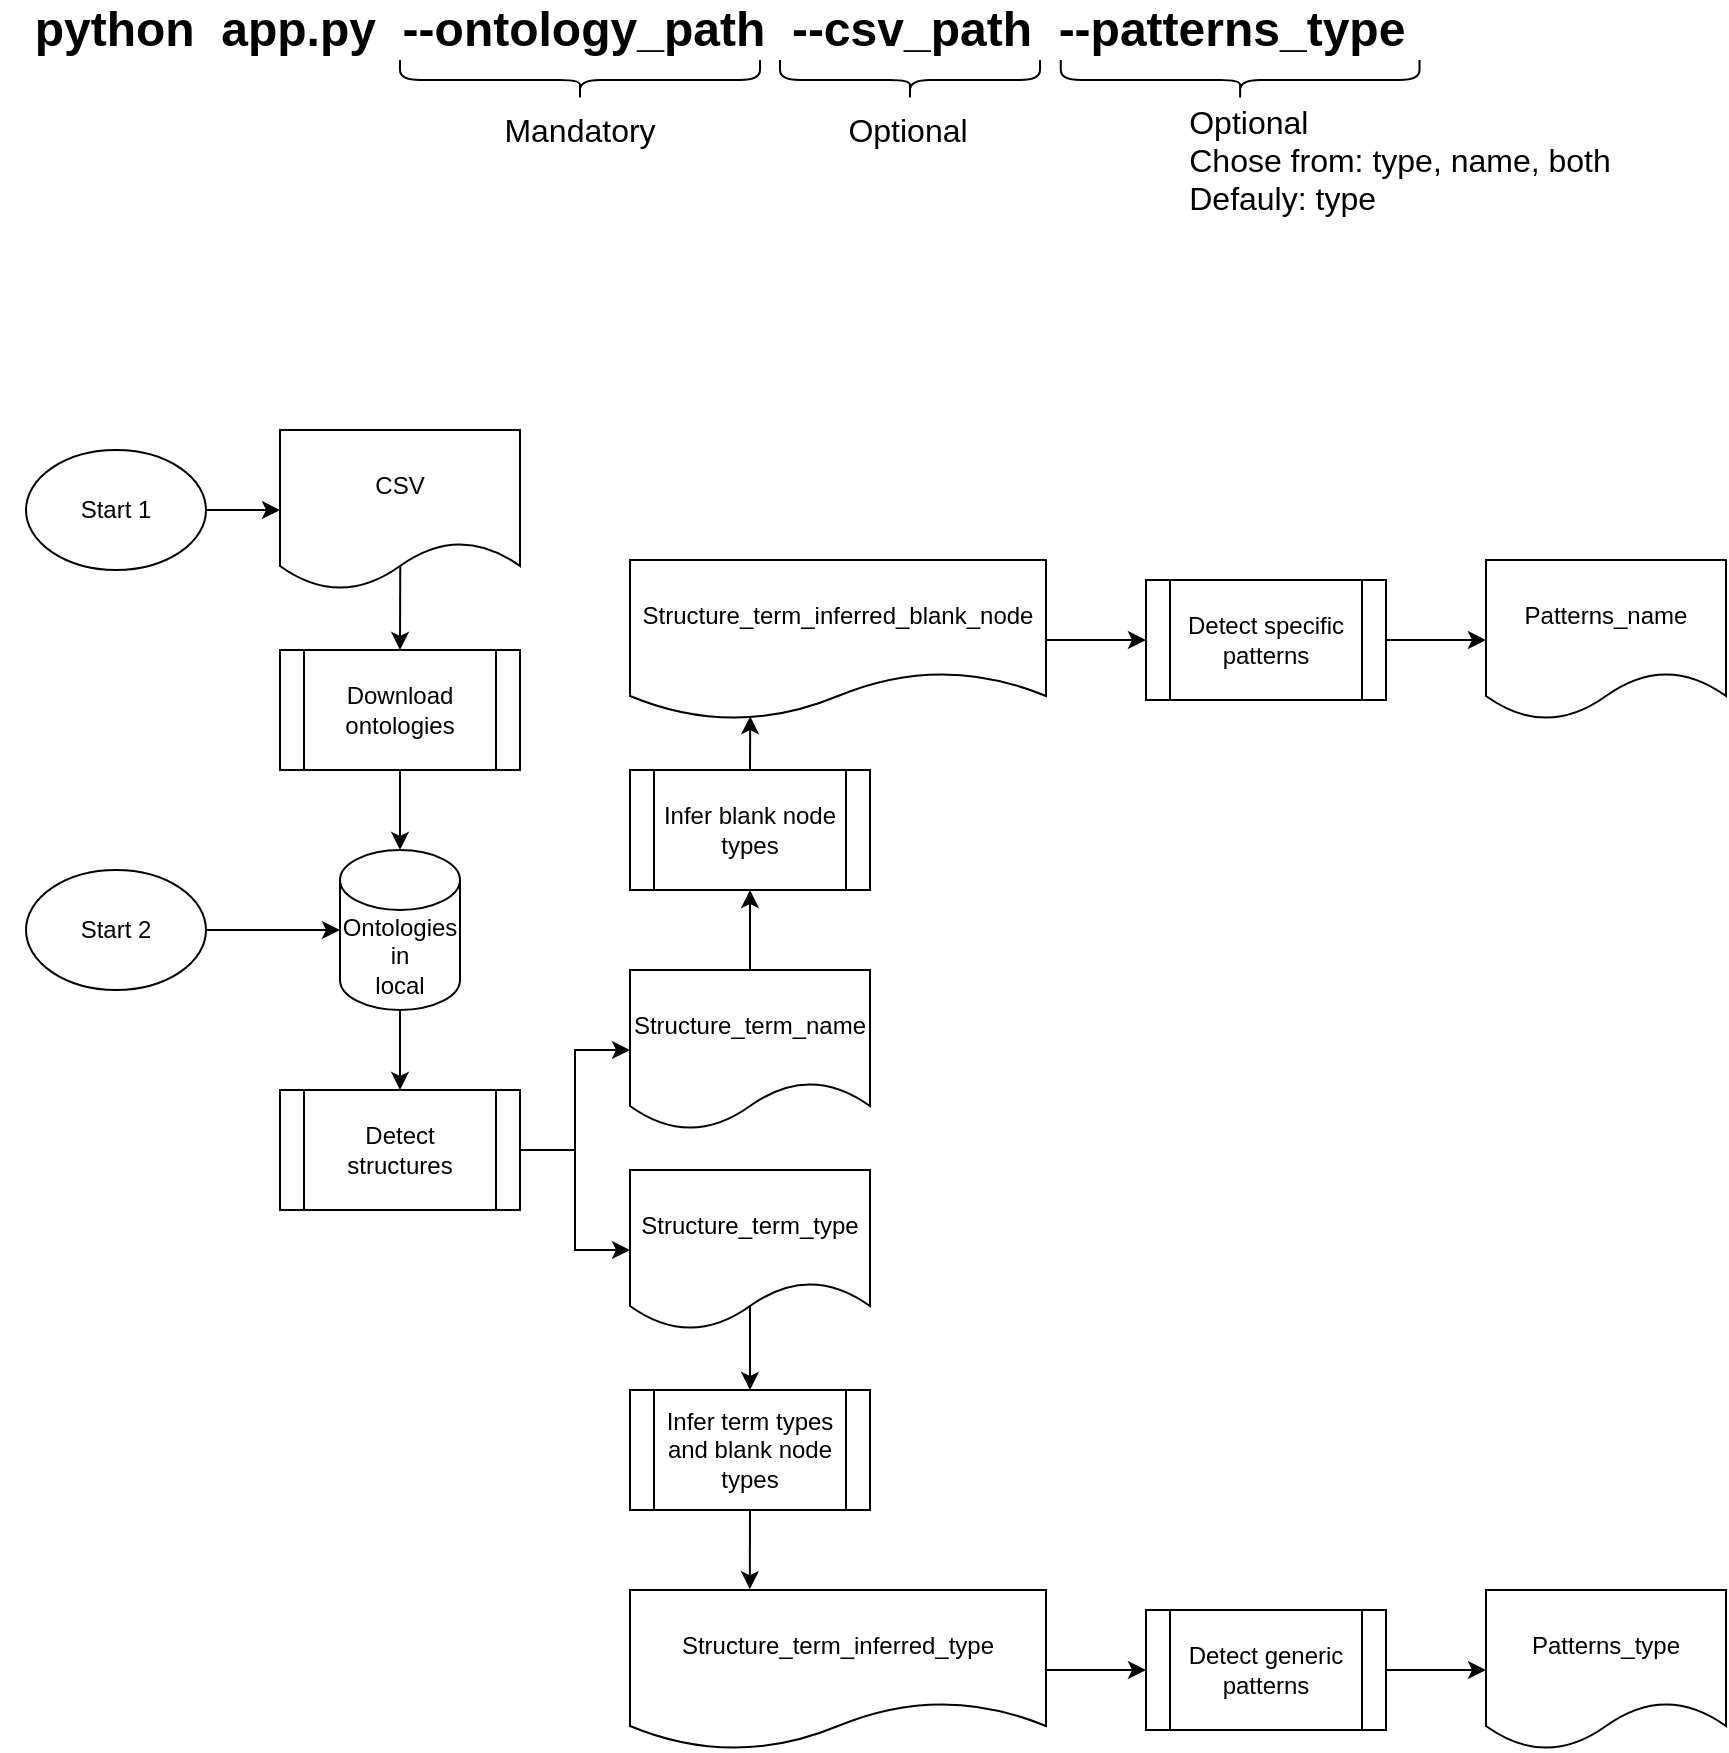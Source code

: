<mxfile version="22.1.21" type="device">
  <diagram name="Página-1" id="mPE1J9Nlh4gU2GfA061W">
    <mxGraphModel dx="1838" dy="703" grid="1" gridSize="10" guides="1" tooltips="1" connect="1" arrows="1" fold="1" page="1" pageScale="1" pageWidth="827" pageHeight="1169" math="0" shadow="0">
      <root>
        <mxCell id="0" />
        <mxCell id="1" parent="0" />
        <mxCell id="pl5qgwXr7iJRtKqWnqlZ-3" value="Patterns_type" style="shape=document;whiteSpace=wrap;html=1;boundedLbl=1;" parent="1" vertex="1">
          <mxGeometry x="750" y="835" width="120" height="80" as="geometry" />
        </mxCell>
        <mxCell id="pl5qgwXr7iJRtKqWnqlZ-4" value="CSV" style="shape=document;whiteSpace=wrap;html=1;boundedLbl=1;" parent="1" vertex="1">
          <mxGeometry x="147" y="255" width="120" height="80" as="geometry" />
        </mxCell>
        <mxCell id="pl5qgwXr7iJRtKqWnqlZ-5" value="Download&lt;br&gt;ontologies" style="shape=process;whiteSpace=wrap;html=1;backgroundOutline=1;" parent="1" vertex="1">
          <mxGeometry x="147" y="365" width="120" height="60" as="geometry" />
        </mxCell>
        <mxCell id="pl5qgwXr7iJRtKqWnqlZ-6" value="" style="endArrow=classic;html=1;rounded=0;entryX=0.5;entryY=0;entryDx=0;entryDy=0;exitX=0.501;exitY=0.849;exitDx=0;exitDy=0;exitPerimeter=0;" parent="1" source="pl5qgwXr7iJRtKqWnqlZ-4" target="pl5qgwXr7iJRtKqWnqlZ-5" edge="1">
          <mxGeometry width="50" height="50" relative="1" as="geometry">
            <mxPoint x="287" y="525" as="sourcePoint" />
            <mxPoint x="337" y="475" as="targetPoint" />
          </mxGeometry>
        </mxCell>
        <mxCell id="pl5qgwXr7iJRtKqWnqlZ-7" value="Ontologies&lt;br&gt;in&lt;br&gt;local" style="shape=cylinder3;whiteSpace=wrap;html=1;boundedLbl=1;backgroundOutline=1;size=15;" parent="1" vertex="1">
          <mxGeometry x="177" y="465" width="60" height="80" as="geometry" />
        </mxCell>
        <mxCell id="pl5qgwXr7iJRtKqWnqlZ-8" value="" style="endArrow=classic;html=1;rounded=0;entryX=0.5;entryY=0;entryDx=0;entryDy=0;exitX=0.5;exitY=1;exitDx=0;exitDy=0;entryPerimeter=0;" parent="1" source="pl5qgwXr7iJRtKqWnqlZ-5" target="pl5qgwXr7iJRtKqWnqlZ-7" edge="1">
          <mxGeometry width="50" height="50" relative="1" as="geometry">
            <mxPoint x="217" y="293" as="sourcePoint" />
            <mxPoint x="217" y="355" as="targetPoint" />
          </mxGeometry>
        </mxCell>
        <mxCell id="pl5qgwXr7iJRtKqWnqlZ-9" value="" style="endArrow=classic;html=1;rounded=0;entryX=0.5;entryY=0;entryDx=0;entryDy=0;exitX=0.5;exitY=1;exitDx=0;exitDy=0;exitPerimeter=0;" parent="1" source="pl5qgwXr7iJRtKqWnqlZ-7" target="pl5qgwXr7iJRtKqWnqlZ-10" edge="1">
          <mxGeometry width="50" height="50" relative="1" as="geometry">
            <mxPoint x="227" y="293" as="sourcePoint" />
            <mxPoint x="227" y="355" as="targetPoint" />
          </mxGeometry>
        </mxCell>
        <mxCell id="pl5qgwXr7iJRtKqWnqlZ-10" value="Detect&lt;br&gt;structures" style="shape=process;whiteSpace=wrap;html=1;backgroundOutline=1;" parent="1" vertex="1">
          <mxGeometry x="147" y="585" width="120" height="60" as="geometry" />
        </mxCell>
        <mxCell id="pl5qgwXr7iJRtKqWnqlZ-11" value="Structure_term_name" style="shape=document;whiteSpace=wrap;html=1;boundedLbl=1;" parent="1" vertex="1">
          <mxGeometry x="322" y="525" width="120" height="80" as="geometry" />
        </mxCell>
        <mxCell id="pl5qgwXr7iJRtKqWnqlZ-12" value="Structure_term_type" style="shape=document;whiteSpace=wrap;html=1;boundedLbl=1;" parent="1" vertex="1">
          <mxGeometry x="322" y="625" width="120" height="80" as="geometry" />
        </mxCell>
        <mxCell id="pl5qgwXr7iJRtKqWnqlZ-13" value="" style="endArrow=classic;html=1;rounded=0;entryX=0;entryY=0.5;entryDx=0;entryDy=0;exitX=1;exitY=0.5;exitDx=0;exitDy=0;edgeStyle=orthogonalEdgeStyle;" parent="1" source="pl5qgwXr7iJRtKqWnqlZ-10" target="pl5qgwXr7iJRtKqWnqlZ-11" edge="1">
          <mxGeometry width="50" height="50" relative="1" as="geometry">
            <mxPoint x="217" y="545" as="sourcePoint" />
            <mxPoint x="217" y="595" as="targetPoint" />
          </mxGeometry>
        </mxCell>
        <mxCell id="pl5qgwXr7iJRtKqWnqlZ-14" value="" style="endArrow=classic;html=1;rounded=0;entryX=0;entryY=0.5;entryDx=0;entryDy=0;exitX=1;exitY=0.5;exitDx=0;exitDy=0;edgeStyle=orthogonalEdgeStyle;" parent="1" source="pl5qgwXr7iJRtKqWnqlZ-10" target="pl5qgwXr7iJRtKqWnqlZ-12" edge="1">
          <mxGeometry width="50" height="50" relative="1" as="geometry">
            <mxPoint x="277" y="625" as="sourcePoint" />
            <mxPoint x="391" y="555" as="targetPoint" />
          </mxGeometry>
        </mxCell>
        <mxCell id="pl5qgwXr7iJRtKqWnqlZ-15" value="Infer term types&lt;br&gt;and blank node&lt;br&gt;types" style="shape=process;whiteSpace=wrap;html=1;backgroundOutline=1;" parent="1" vertex="1">
          <mxGeometry x="322" y="735" width="120" height="60" as="geometry" />
        </mxCell>
        <mxCell id="pl5qgwXr7iJRtKqWnqlZ-16" value="Structure_term_inferred_type" style="shape=document;whiteSpace=wrap;html=1;boundedLbl=1;" parent="1" vertex="1">
          <mxGeometry x="322" y="835" width="208" height="80" as="geometry" />
        </mxCell>
        <mxCell id="pl5qgwXr7iJRtKqWnqlZ-17" value="" style="endArrow=classic;html=1;rounded=0;entryX=0.5;entryY=0;entryDx=0;entryDy=0;exitX=0.5;exitY=0.848;exitDx=0;exitDy=0;exitPerimeter=0;" parent="1" source="pl5qgwXr7iJRtKqWnqlZ-12" target="pl5qgwXr7iJRtKqWnqlZ-15" edge="1">
          <mxGeometry width="50" height="50" relative="1" as="geometry">
            <mxPoint x="218" y="625" as="sourcePoint" />
            <mxPoint x="332" y="675" as="targetPoint" />
          </mxGeometry>
        </mxCell>
        <mxCell id="pl5qgwXr7iJRtKqWnqlZ-18" value="" style="endArrow=classic;html=1;rounded=0;entryX=0.288;entryY=-0.005;entryDx=0;entryDy=0;exitX=0.5;exitY=1;exitDx=0;exitDy=0;entryPerimeter=0;" parent="1" source="pl5qgwXr7iJRtKqWnqlZ-15" target="pl5qgwXr7iJRtKqWnqlZ-16" edge="1">
          <mxGeometry width="50" height="50" relative="1" as="geometry">
            <mxPoint x="392" y="703" as="sourcePoint" />
            <mxPoint x="392" y="745" as="targetPoint" />
          </mxGeometry>
        </mxCell>
        <mxCell id="pl5qgwXr7iJRtKqWnqlZ-19" value="Detect specific&lt;br&gt;patterns" style="shape=process;whiteSpace=wrap;html=1;backgroundOutline=1;" parent="1" vertex="1">
          <mxGeometry x="580" y="330" width="120" height="60" as="geometry" />
        </mxCell>
        <mxCell id="pl5qgwXr7iJRtKqWnqlZ-20" value="Detect generic&lt;br&gt;patterns" style="shape=process;whiteSpace=wrap;html=1;backgroundOutline=1;" parent="1" vertex="1">
          <mxGeometry x="580" y="845" width="120" height="60" as="geometry" />
        </mxCell>
        <mxCell id="pl5qgwXr7iJRtKqWnqlZ-21" value="" style="endArrow=classic;html=1;rounded=0;entryX=0;entryY=0.5;entryDx=0;entryDy=0;exitX=1;exitY=0.5;exitDx=0;exitDy=0;" parent="1" source="pl5qgwXr7iJRtKqWnqlZ-16" target="pl5qgwXr7iJRtKqWnqlZ-20" edge="1">
          <mxGeometry width="50" height="50" relative="1" as="geometry">
            <mxPoint x="392" y="805" as="sourcePoint" />
            <mxPoint x="392" y="845" as="targetPoint" />
          </mxGeometry>
        </mxCell>
        <mxCell id="pl5qgwXr7iJRtKqWnqlZ-22" value="" style="endArrow=classic;html=1;rounded=0;entryX=0;entryY=0.5;entryDx=0;entryDy=0;exitX=1;exitY=0.5;exitDx=0;exitDy=0;" parent="1" source="lVXh2lLHpUhqBKJ51-Kp-2" target="pl5qgwXr7iJRtKqWnqlZ-19" edge="1">
          <mxGeometry width="50" height="50" relative="1" as="geometry">
            <mxPoint x="480" y="885" as="sourcePoint" />
            <mxPoint x="548" y="885" as="targetPoint" />
          </mxGeometry>
        </mxCell>
        <mxCell id="pl5qgwXr7iJRtKqWnqlZ-23" value="Patterns_name" style="shape=document;whiteSpace=wrap;html=1;boundedLbl=1;" parent="1" vertex="1">
          <mxGeometry x="750" y="320" width="120" height="80" as="geometry" />
        </mxCell>
        <mxCell id="pl5qgwXr7iJRtKqWnqlZ-24" value="" style="endArrow=classic;html=1;rounded=0;entryX=0;entryY=0.5;entryDx=0;entryDy=0;exitX=1;exitY=0.5;exitDx=0;exitDy=0;" parent="1" source="pl5qgwXr7iJRtKqWnqlZ-19" target="pl5qgwXr7iJRtKqWnqlZ-23" edge="1">
          <mxGeometry width="50" height="50" relative="1" as="geometry">
            <mxPoint x="514" y="370" as="sourcePoint" />
            <mxPoint x="590" y="370" as="targetPoint" />
          </mxGeometry>
        </mxCell>
        <mxCell id="pl5qgwXr7iJRtKqWnqlZ-25" value="" style="endArrow=classic;html=1;rounded=0;entryX=0;entryY=0.5;entryDx=0;entryDy=0;exitX=1;exitY=0.5;exitDx=0;exitDy=0;" parent="1" source="pl5qgwXr7iJRtKqWnqlZ-20" target="pl5qgwXr7iJRtKqWnqlZ-3" edge="1">
          <mxGeometry width="50" height="50" relative="1" as="geometry">
            <mxPoint x="710" y="575" as="sourcePoint" />
            <mxPoint x="790" y="575" as="targetPoint" />
          </mxGeometry>
        </mxCell>
        <mxCell id="pl5qgwXr7iJRtKqWnqlZ-26" value="Start 1" style="ellipse;whiteSpace=wrap;html=1;" parent="1" vertex="1">
          <mxGeometry x="20" y="265" width="90" height="60" as="geometry" />
        </mxCell>
        <mxCell id="pl5qgwXr7iJRtKqWnqlZ-27" value="Start 2" style="ellipse;whiteSpace=wrap;html=1;" parent="1" vertex="1">
          <mxGeometry x="20" y="475" width="90" height="60" as="geometry" />
        </mxCell>
        <mxCell id="pl5qgwXr7iJRtKqWnqlZ-28" value="" style="endArrow=classic;html=1;rounded=0;entryX=0;entryY=0.5;entryDx=0;entryDy=0;exitX=1;exitY=0.5;exitDx=0;exitDy=0;entryPerimeter=0;" parent="1" source="pl5qgwXr7iJRtKqWnqlZ-27" target="pl5qgwXr7iJRtKqWnqlZ-7" edge="1">
          <mxGeometry width="50" height="50" relative="1" as="geometry">
            <mxPoint x="217" y="435" as="sourcePoint" />
            <mxPoint x="217" y="475" as="targetPoint" />
          </mxGeometry>
        </mxCell>
        <mxCell id="pl5qgwXr7iJRtKqWnqlZ-29" value="" style="endArrow=classic;html=1;rounded=0;entryX=0;entryY=0.5;entryDx=0;entryDy=0;exitX=1;exitY=0.5;exitDx=0;exitDy=0;" parent="1" source="pl5qgwXr7iJRtKqWnqlZ-26" target="pl5qgwXr7iJRtKqWnqlZ-4" edge="1">
          <mxGeometry width="50" height="50" relative="1" as="geometry">
            <mxPoint x="140" y="515" as="sourcePoint" />
            <mxPoint x="187" y="515" as="targetPoint" />
          </mxGeometry>
        </mxCell>
        <mxCell id="ZGgF5hQ5RpT2w8QsAeHO-5" value="&lt;font style=&quot;font-size: 24px;&quot;&gt;&lt;b&gt;python&amp;nbsp; app.py&amp;nbsp; --ontology_path&amp;nbsp; --csv_path&amp;nbsp; --patterns_type&lt;/b&gt;&lt;/font&gt;" style="text;html=1;strokeColor=none;fillColor=none;align=center;verticalAlign=middle;whiteSpace=wrap;rounded=0;" parent="1" vertex="1">
          <mxGeometry x="7" y="40" width="720" height="30" as="geometry" />
        </mxCell>
        <mxCell id="ZGgF5hQ5RpT2w8QsAeHO-7" value="" style="shape=curlyBracket;whiteSpace=wrap;html=1;rounded=1;flipH=1;labelPosition=right;verticalLabelPosition=middle;align=left;verticalAlign=middle;rotation=90;" parent="1" vertex="1">
          <mxGeometry x="287" y="-10" width="20" height="180" as="geometry" />
        </mxCell>
        <mxCell id="ZGgF5hQ5RpT2w8QsAeHO-8" value="" style="shape=curlyBracket;whiteSpace=wrap;html=1;rounded=1;flipH=1;labelPosition=right;verticalLabelPosition=middle;align=left;verticalAlign=middle;rotation=90;" parent="1" vertex="1">
          <mxGeometry x="452" y="15" width="20" height="130" as="geometry" />
        </mxCell>
        <mxCell id="ZGgF5hQ5RpT2w8QsAeHO-9" value="" style="shape=curlyBracket;whiteSpace=wrap;html=1;rounded=1;flipH=1;labelPosition=right;verticalLabelPosition=middle;align=left;verticalAlign=middle;rotation=90;" parent="1" vertex="1">
          <mxGeometry x="617.07" y="-9.68" width="20" height="179.37" as="geometry" />
        </mxCell>
        <mxCell id="ZGgF5hQ5RpT2w8QsAeHO-10" value="&lt;font style=&quot;font-size: 16px;&quot;&gt;Mandatory&lt;/font&gt;" style="text;html=1;strokeColor=none;fillColor=none;align=center;verticalAlign=middle;whiteSpace=wrap;rounded=0;" parent="1" vertex="1">
          <mxGeometry x="267" y="90" width="60" height="30" as="geometry" />
        </mxCell>
        <mxCell id="ZGgF5hQ5RpT2w8QsAeHO-11" value="&lt;font style=&quot;font-size: 16px;&quot;&gt;Optional&lt;/font&gt;" style="text;html=1;strokeColor=none;fillColor=none;align=center;verticalAlign=middle;whiteSpace=wrap;rounded=0;" parent="1" vertex="1">
          <mxGeometry x="431" y="90" width="60" height="30" as="geometry" />
        </mxCell>
        <mxCell id="ZGgF5hQ5RpT2w8QsAeHO-12" value="&lt;div style=&quot;text-align: justify;&quot;&gt;&lt;span style=&quot;font-size: 16px; background-color: initial;&quot;&gt;Optional&lt;/span&gt;&lt;/div&gt;&lt;font style=&quot;font-size: 16px;&quot;&gt;&lt;div style=&quot;text-align: justify;&quot;&gt;&lt;span style=&quot;background-color: initial;&quot;&gt;Chose from: type, name, both&lt;/span&gt;&lt;/div&gt;&lt;div style=&quot;text-align: justify;&quot;&gt;&lt;span style=&quot;background-color: initial;&quot;&gt;Defauly: type&lt;/span&gt;&lt;/div&gt;&lt;/font&gt;" style="text;html=1;strokeColor=none;fillColor=none;align=center;verticalAlign=middle;whiteSpace=wrap;rounded=0;" parent="1" vertex="1">
          <mxGeometry x="587" y="90" width="239.93" height="60" as="geometry" />
        </mxCell>
        <mxCell id="lVXh2lLHpUhqBKJ51-Kp-1" value="Infer blank node&lt;br&gt;types" style="shape=process;whiteSpace=wrap;html=1;backgroundOutline=1;" vertex="1" parent="1">
          <mxGeometry x="322" y="425" width="120" height="60" as="geometry" />
        </mxCell>
        <mxCell id="lVXh2lLHpUhqBKJ51-Kp-2" value="Structure_term_inferred_blank_node" style="shape=document;whiteSpace=wrap;html=1;boundedLbl=1;" vertex="1" parent="1">
          <mxGeometry x="322" y="320" width="208" height="80" as="geometry" />
        </mxCell>
        <mxCell id="lVXh2lLHpUhqBKJ51-Kp-3" value="" style="endArrow=classic;html=1;rounded=0;entryX=0.5;entryY=1;entryDx=0;entryDy=0;exitX=0.5;exitY=0;exitDx=0;exitDy=0;" edge="1" parent="1" source="pl5qgwXr7iJRtKqWnqlZ-11" target="lVXh2lLHpUhqBKJ51-Kp-1">
          <mxGeometry width="50" height="50" relative="1" as="geometry">
            <mxPoint x="392" y="703" as="sourcePoint" />
            <mxPoint x="392" y="745" as="targetPoint" />
          </mxGeometry>
        </mxCell>
        <mxCell id="lVXh2lLHpUhqBKJ51-Kp-4" value="" style="endArrow=classic;html=1;rounded=0;exitX=0.5;exitY=0;exitDx=0;exitDy=0;entryX=0.289;entryY=0.976;entryDx=0;entryDy=0;entryPerimeter=0;" edge="1" parent="1" source="lVXh2lLHpUhqBKJ51-Kp-1" target="lVXh2lLHpUhqBKJ51-Kp-2">
          <mxGeometry width="50" height="50" relative="1" as="geometry">
            <mxPoint x="392" y="805" as="sourcePoint" />
            <mxPoint x="400" y="410" as="targetPoint" />
          </mxGeometry>
        </mxCell>
      </root>
    </mxGraphModel>
  </diagram>
</mxfile>
